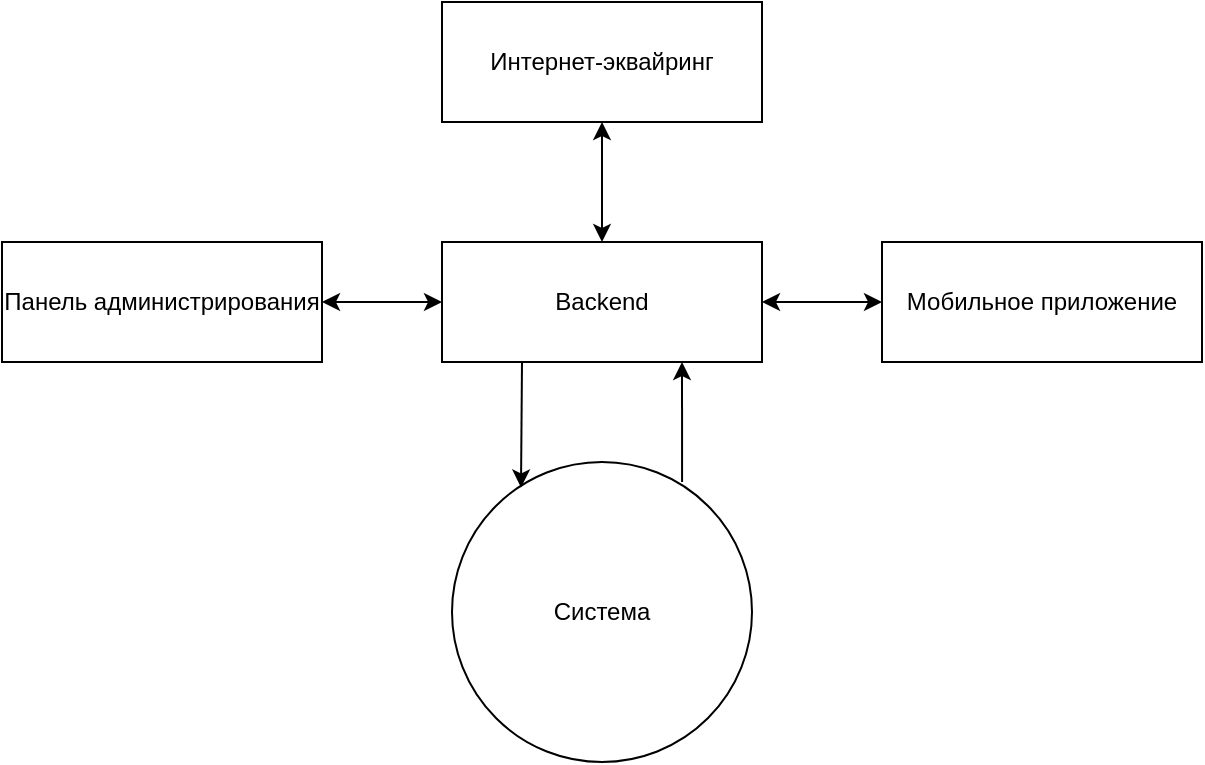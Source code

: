 <mxfile version="21.0.10" type="github">
  <diagram name="Страница 1" id="aJdUSx-QS-0cPneFwsWe">
    <mxGraphModel dx="1193" dy="779" grid="1" gridSize="10" guides="1" tooltips="1" connect="1" arrows="1" fold="1" page="1" pageScale="1" pageWidth="1169" pageHeight="827" math="0" shadow="0">
      <root>
        <mxCell id="0" />
        <mxCell id="1" parent="0" />
        <mxCell id="NcMo99bP7BFtLYDiCOAP-1" value="Система" style="ellipse;whiteSpace=wrap;html=1;" vertex="1" parent="1">
          <mxGeometry x="475" y="290" width="150" height="150" as="geometry" />
        </mxCell>
        <mxCell id="NcMo99bP7BFtLYDiCOAP-2" value="Панель администрирования" style="rounded=0;whiteSpace=wrap;html=1;" vertex="1" parent="1">
          <mxGeometry x="250" y="180" width="160" height="60" as="geometry" />
        </mxCell>
        <mxCell id="NcMo99bP7BFtLYDiCOAP-3" value="Backend" style="rounded=0;whiteSpace=wrap;html=1;" vertex="1" parent="1">
          <mxGeometry x="470" y="180" width="160" height="60" as="geometry" />
        </mxCell>
        <mxCell id="NcMo99bP7BFtLYDiCOAP-4" value="Мобильное приложение" style="rounded=0;whiteSpace=wrap;html=1;" vertex="1" parent="1">
          <mxGeometry x="690" y="180" width="160" height="60" as="geometry" />
        </mxCell>
        <mxCell id="NcMo99bP7BFtLYDiCOAP-5" value="" style="endArrow=classic;html=1;rounded=0;entryX=0.23;entryY=0.085;entryDx=0;entryDy=0;entryPerimeter=0;exitX=0.25;exitY=1;exitDx=0;exitDy=0;" edge="1" parent="1" source="NcMo99bP7BFtLYDiCOAP-3" target="NcMo99bP7BFtLYDiCOAP-1">
          <mxGeometry width="50" height="50" relative="1" as="geometry">
            <mxPoint x="580" y="390" as="sourcePoint" />
            <mxPoint x="630" y="340" as="targetPoint" />
          </mxGeometry>
        </mxCell>
        <mxCell id="NcMo99bP7BFtLYDiCOAP-6" value="" style="endArrow=classic;html=1;rounded=0;entryX=0.75;entryY=1;entryDx=0;entryDy=0;exitX=0.767;exitY=0.067;exitDx=0;exitDy=0;exitPerimeter=0;" edge="1" parent="1" source="NcMo99bP7BFtLYDiCOAP-1" target="NcMo99bP7BFtLYDiCOAP-3">
          <mxGeometry width="50" height="50" relative="1" as="geometry">
            <mxPoint x="520" y="250" as="sourcePoint" />
            <mxPoint x="520" y="313" as="targetPoint" />
          </mxGeometry>
        </mxCell>
        <mxCell id="NcMo99bP7BFtLYDiCOAP-7" value="" style="endArrow=classic;html=1;rounded=0;startArrow=classic;startFill=1;" edge="1" parent="1" source="NcMo99bP7BFtLYDiCOAP-2" target="NcMo99bP7BFtLYDiCOAP-3">
          <mxGeometry width="50" height="50" relative="1" as="geometry">
            <mxPoint x="520" y="320" as="sourcePoint" />
            <mxPoint x="570" y="270" as="targetPoint" />
          </mxGeometry>
        </mxCell>
        <mxCell id="NcMo99bP7BFtLYDiCOAP-8" value="" style="endArrow=classic;html=1;rounded=0;startArrow=classic;startFill=1;" edge="1" parent="1" source="NcMo99bP7BFtLYDiCOAP-3" target="NcMo99bP7BFtLYDiCOAP-4">
          <mxGeometry width="50" height="50" relative="1" as="geometry">
            <mxPoint x="420" y="220" as="sourcePoint" />
            <mxPoint x="480" y="220" as="targetPoint" />
          </mxGeometry>
        </mxCell>
        <mxCell id="NcMo99bP7BFtLYDiCOAP-9" value="Интернет-эквайринг" style="rounded=0;whiteSpace=wrap;html=1;" vertex="1" parent="1">
          <mxGeometry x="470" y="60" width="160" height="60" as="geometry" />
        </mxCell>
        <mxCell id="NcMo99bP7BFtLYDiCOAP-10" value="" style="endArrow=classic;html=1;rounded=0;startArrow=classic;startFill=1;" edge="1" parent="1" source="NcMo99bP7BFtLYDiCOAP-3" target="NcMo99bP7BFtLYDiCOAP-9">
          <mxGeometry width="50" height="50" relative="1" as="geometry">
            <mxPoint x="640" y="220" as="sourcePoint" />
            <mxPoint x="700" y="220" as="targetPoint" />
          </mxGeometry>
        </mxCell>
      </root>
    </mxGraphModel>
  </diagram>
</mxfile>
